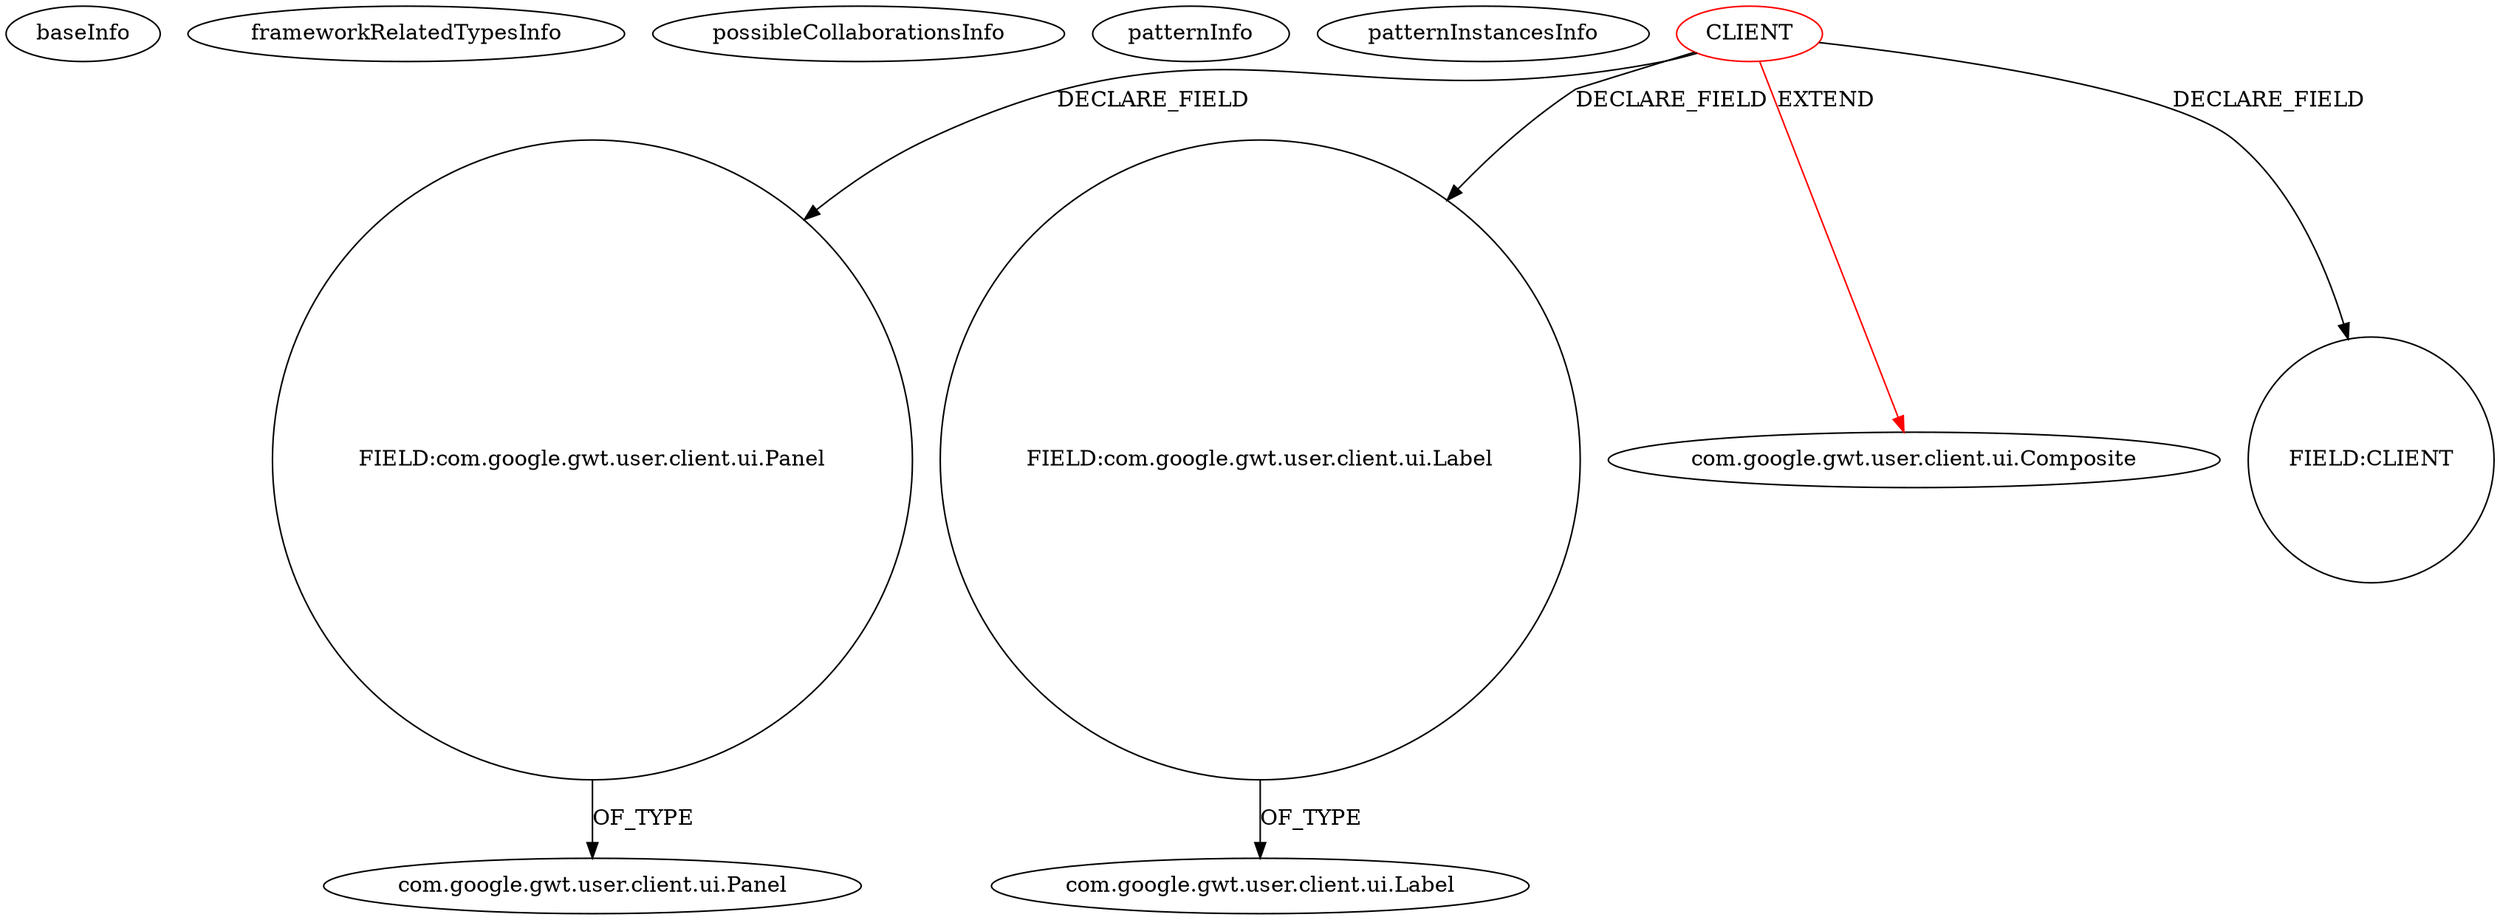 digraph {
baseInfo[graphId=1158,category="pattern",isAnonymous=false,possibleRelation=false]
frameworkRelatedTypesInfo[0="com.google.gwt.user.client.ui.Composite"]
possibleCollaborationsInfo[]
patternInfo[frequency=2.0,patternRootClient=0]
patternInstancesInfo[0="lptr-csopibeszi~/lptr-csopibeszi/csopibeszi-master/src/main/java/hu/lptr/test/gae/csopibeszi/client/ui/Shoutbox.java~Shoutbox~3636",1="henrikerola-FaceLogin~/henrikerola-FaceLogin/FaceLogin-master/src/main/java/com/github/henrikerola/facelogin/client/admin/TakePhoto.java~TakePhoto~1393"]
10[label="FIELD:com.google.gwt.user.client.ui.Panel",vertexType="FIELD_DECLARATION",isFrameworkType=false,shape=circle]
0[label="CLIENT",vertexType="ROOT_CLIENT_CLASS_DECLARATION",isFrameworkType=false,color=red]
2[label="FIELD:com.google.gwt.user.client.ui.Label",vertexType="FIELD_DECLARATION",isFrameworkType=false,shape=circle]
11[label="com.google.gwt.user.client.ui.Panel",vertexType="FRAMEWORK_CLASS_TYPE",isFrameworkType=false]
1[label="com.google.gwt.user.client.ui.Composite",vertexType="FRAMEWORK_CLASS_TYPE",isFrameworkType=false]
4[label="FIELD:CLIENT",vertexType="FIELD_DECLARATION",isFrameworkType=false,shape=circle]
3[label="com.google.gwt.user.client.ui.Label",vertexType="FRAMEWORK_CLASS_TYPE",isFrameworkType=false]
10->11[label="OF_TYPE"]
2->3[label="OF_TYPE"]
0->1[label="EXTEND",color=red]
0->10[label="DECLARE_FIELD"]
0->2[label="DECLARE_FIELD"]
0->4[label="DECLARE_FIELD"]
}
